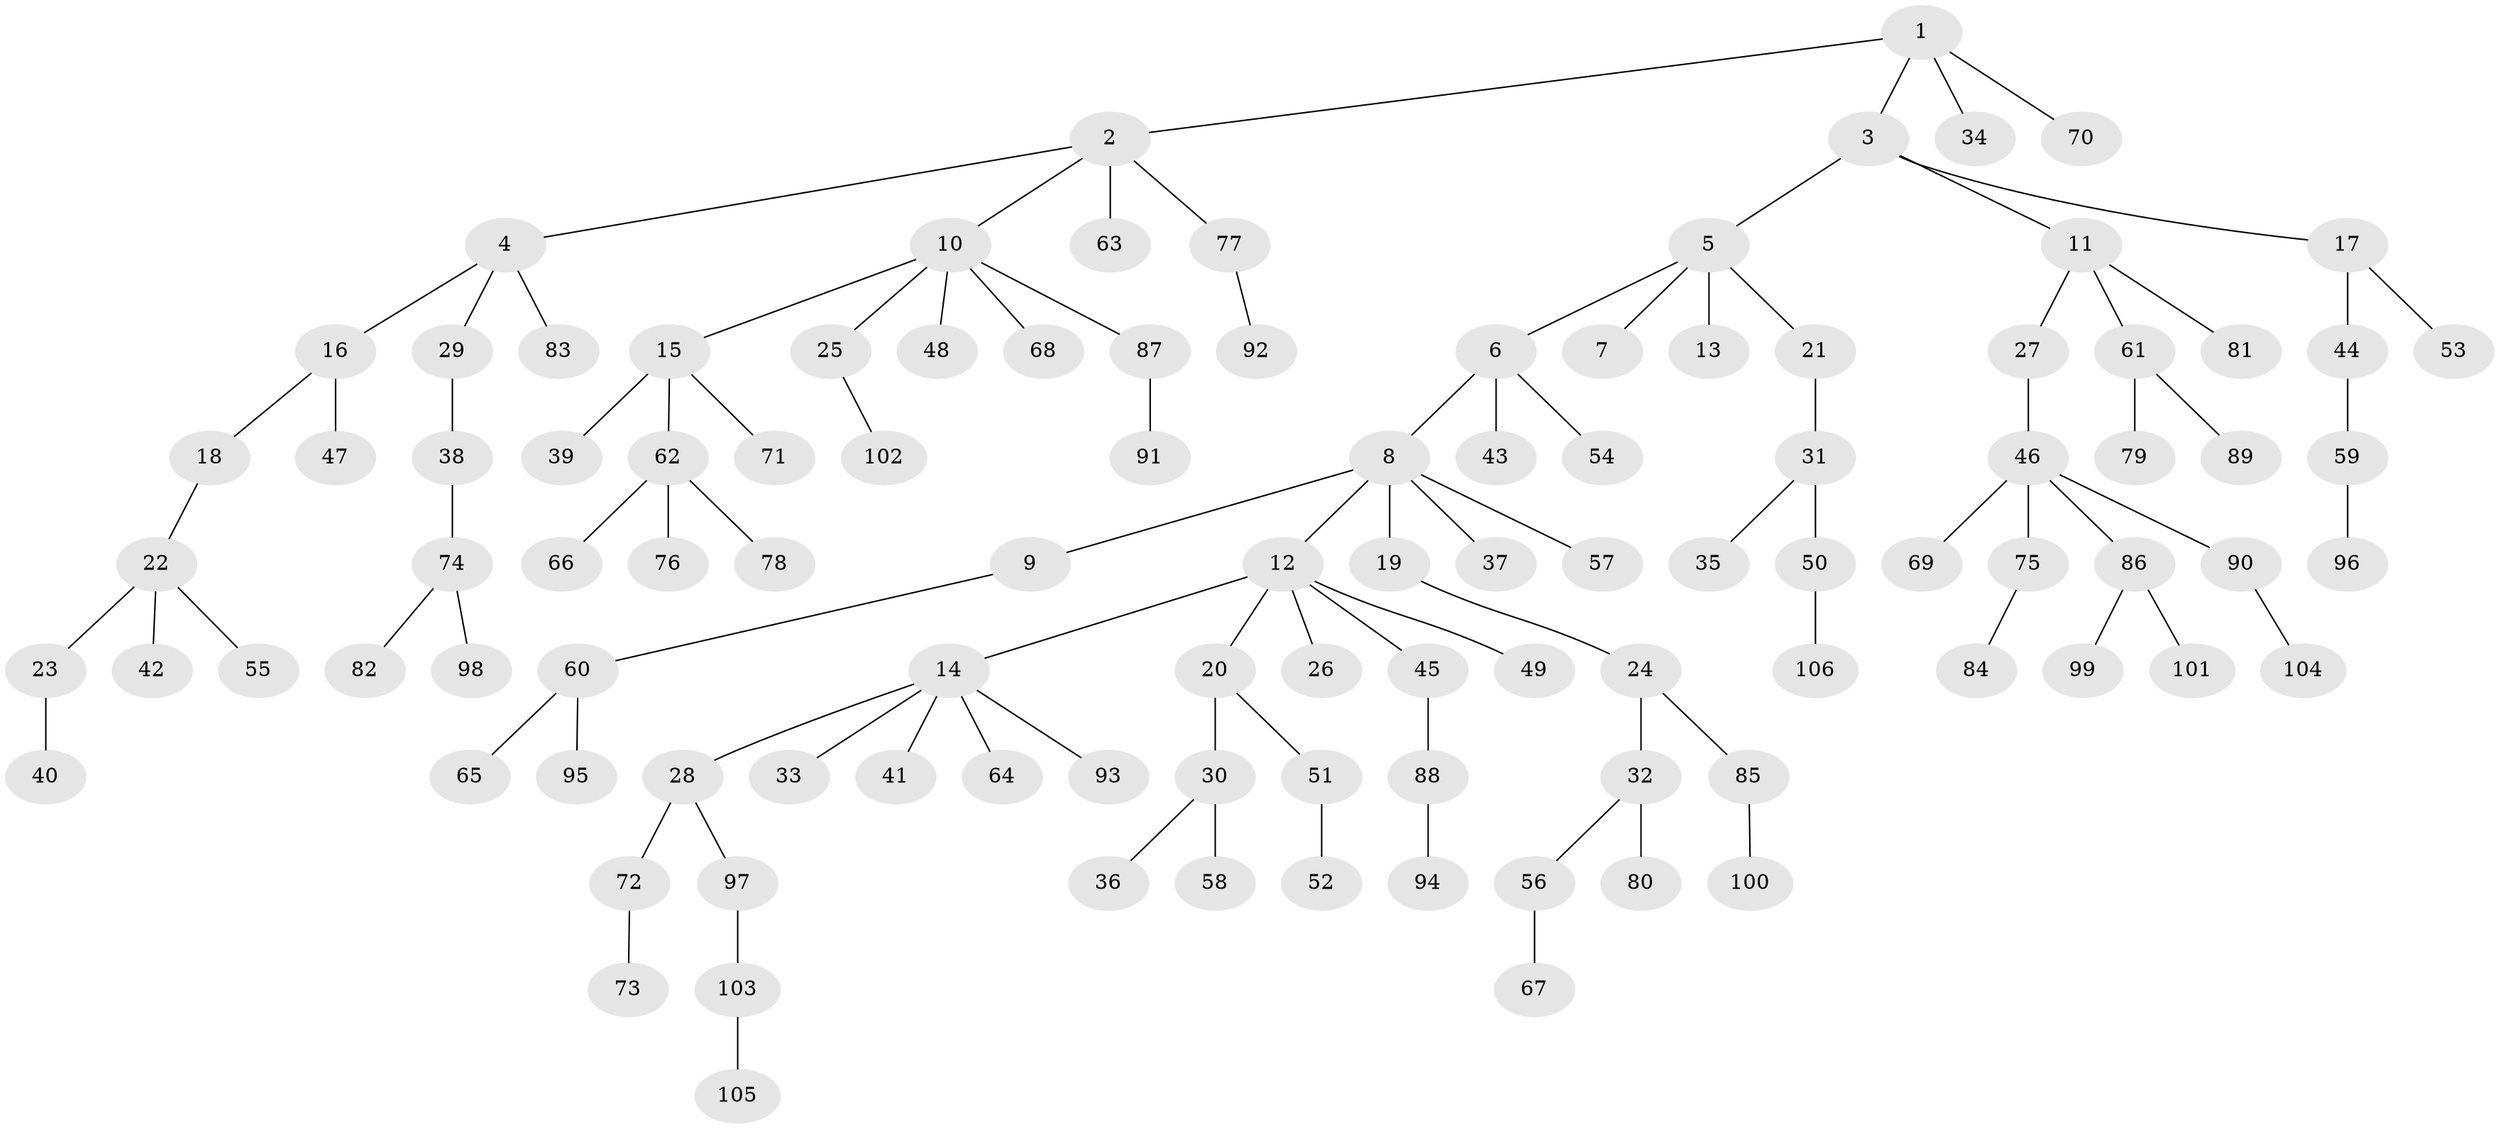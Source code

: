 // Generated by graph-tools (version 1.1) at 2025/53/03/09/25 04:53:08]
// undirected, 106 vertices, 105 edges
graph export_dot {
graph [start="1"]
  node [color=gray90,style=filled];
  1;
  2;
  3;
  4;
  5;
  6;
  7;
  8;
  9;
  10;
  11;
  12;
  13;
  14;
  15;
  16;
  17;
  18;
  19;
  20;
  21;
  22;
  23;
  24;
  25;
  26;
  27;
  28;
  29;
  30;
  31;
  32;
  33;
  34;
  35;
  36;
  37;
  38;
  39;
  40;
  41;
  42;
  43;
  44;
  45;
  46;
  47;
  48;
  49;
  50;
  51;
  52;
  53;
  54;
  55;
  56;
  57;
  58;
  59;
  60;
  61;
  62;
  63;
  64;
  65;
  66;
  67;
  68;
  69;
  70;
  71;
  72;
  73;
  74;
  75;
  76;
  77;
  78;
  79;
  80;
  81;
  82;
  83;
  84;
  85;
  86;
  87;
  88;
  89;
  90;
  91;
  92;
  93;
  94;
  95;
  96;
  97;
  98;
  99;
  100;
  101;
  102;
  103;
  104;
  105;
  106;
  1 -- 2;
  1 -- 3;
  1 -- 34;
  1 -- 70;
  2 -- 4;
  2 -- 10;
  2 -- 63;
  2 -- 77;
  3 -- 5;
  3 -- 11;
  3 -- 17;
  4 -- 16;
  4 -- 29;
  4 -- 83;
  5 -- 6;
  5 -- 7;
  5 -- 13;
  5 -- 21;
  6 -- 8;
  6 -- 43;
  6 -- 54;
  8 -- 9;
  8 -- 12;
  8 -- 19;
  8 -- 37;
  8 -- 57;
  9 -- 60;
  10 -- 15;
  10 -- 25;
  10 -- 48;
  10 -- 68;
  10 -- 87;
  11 -- 27;
  11 -- 61;
  11 -- 81;
  12 -- 14;
  12 -- 20;
  12 -- 26;
  12 -- 45;
  12 -- 49;
  14 -- 28;
  14 -- 33;
  14 -- 41;
  14 -- 64;
  14 -- 93;
  15 -- 39;
  15 -- 62;
  15 -- 71;
  16 -- 18;
  16 -- 47;
  17 -- 44;
  17 -- 53;
  18 -- 22;
  19 -- 24;
  20 -- 30;
  20 -- 51;
  21 -- 31;
  22 -- 23;
  22 -- 42;
  22 -- 55;
  23 -- 40;
  24 -- 32;
  24 -- 85;
  25 -- 102;
  27 -- 46;
  28 -- 72;
  28 -- 97;
  29 -- 38;
  30 -- 36;
  30 -- 58;
  31 -- 35;
  31 -- 50;
  32 -- 56;
  32 -- 80;
  38 -- 74;
  44 -- 59;
  45 -- 88;
  46 -- 69;
  46 -- 75;
  46 -- 86;
  46 -- 90;
  50 -- 106;
  51 -- 52;
  56 -- 67;
  59 -- 96;
  60 -- 65;
  60 -- 95;
  61 -- 79;
  61 -- 89;
  62 -- 66;
  62 -- 76;
  62 -- 78;
  72 -- 73;
  74 -- 82;
  74 -- 98;
  75 -- 84;
  77 -- 92;
  85 -- 100;
  86 -- 99;
  86 -- 101;
  87 -- 91;
  88 -- 94;
  90 -- 104;
  97 -- 103;
  103 -- 105;
}
